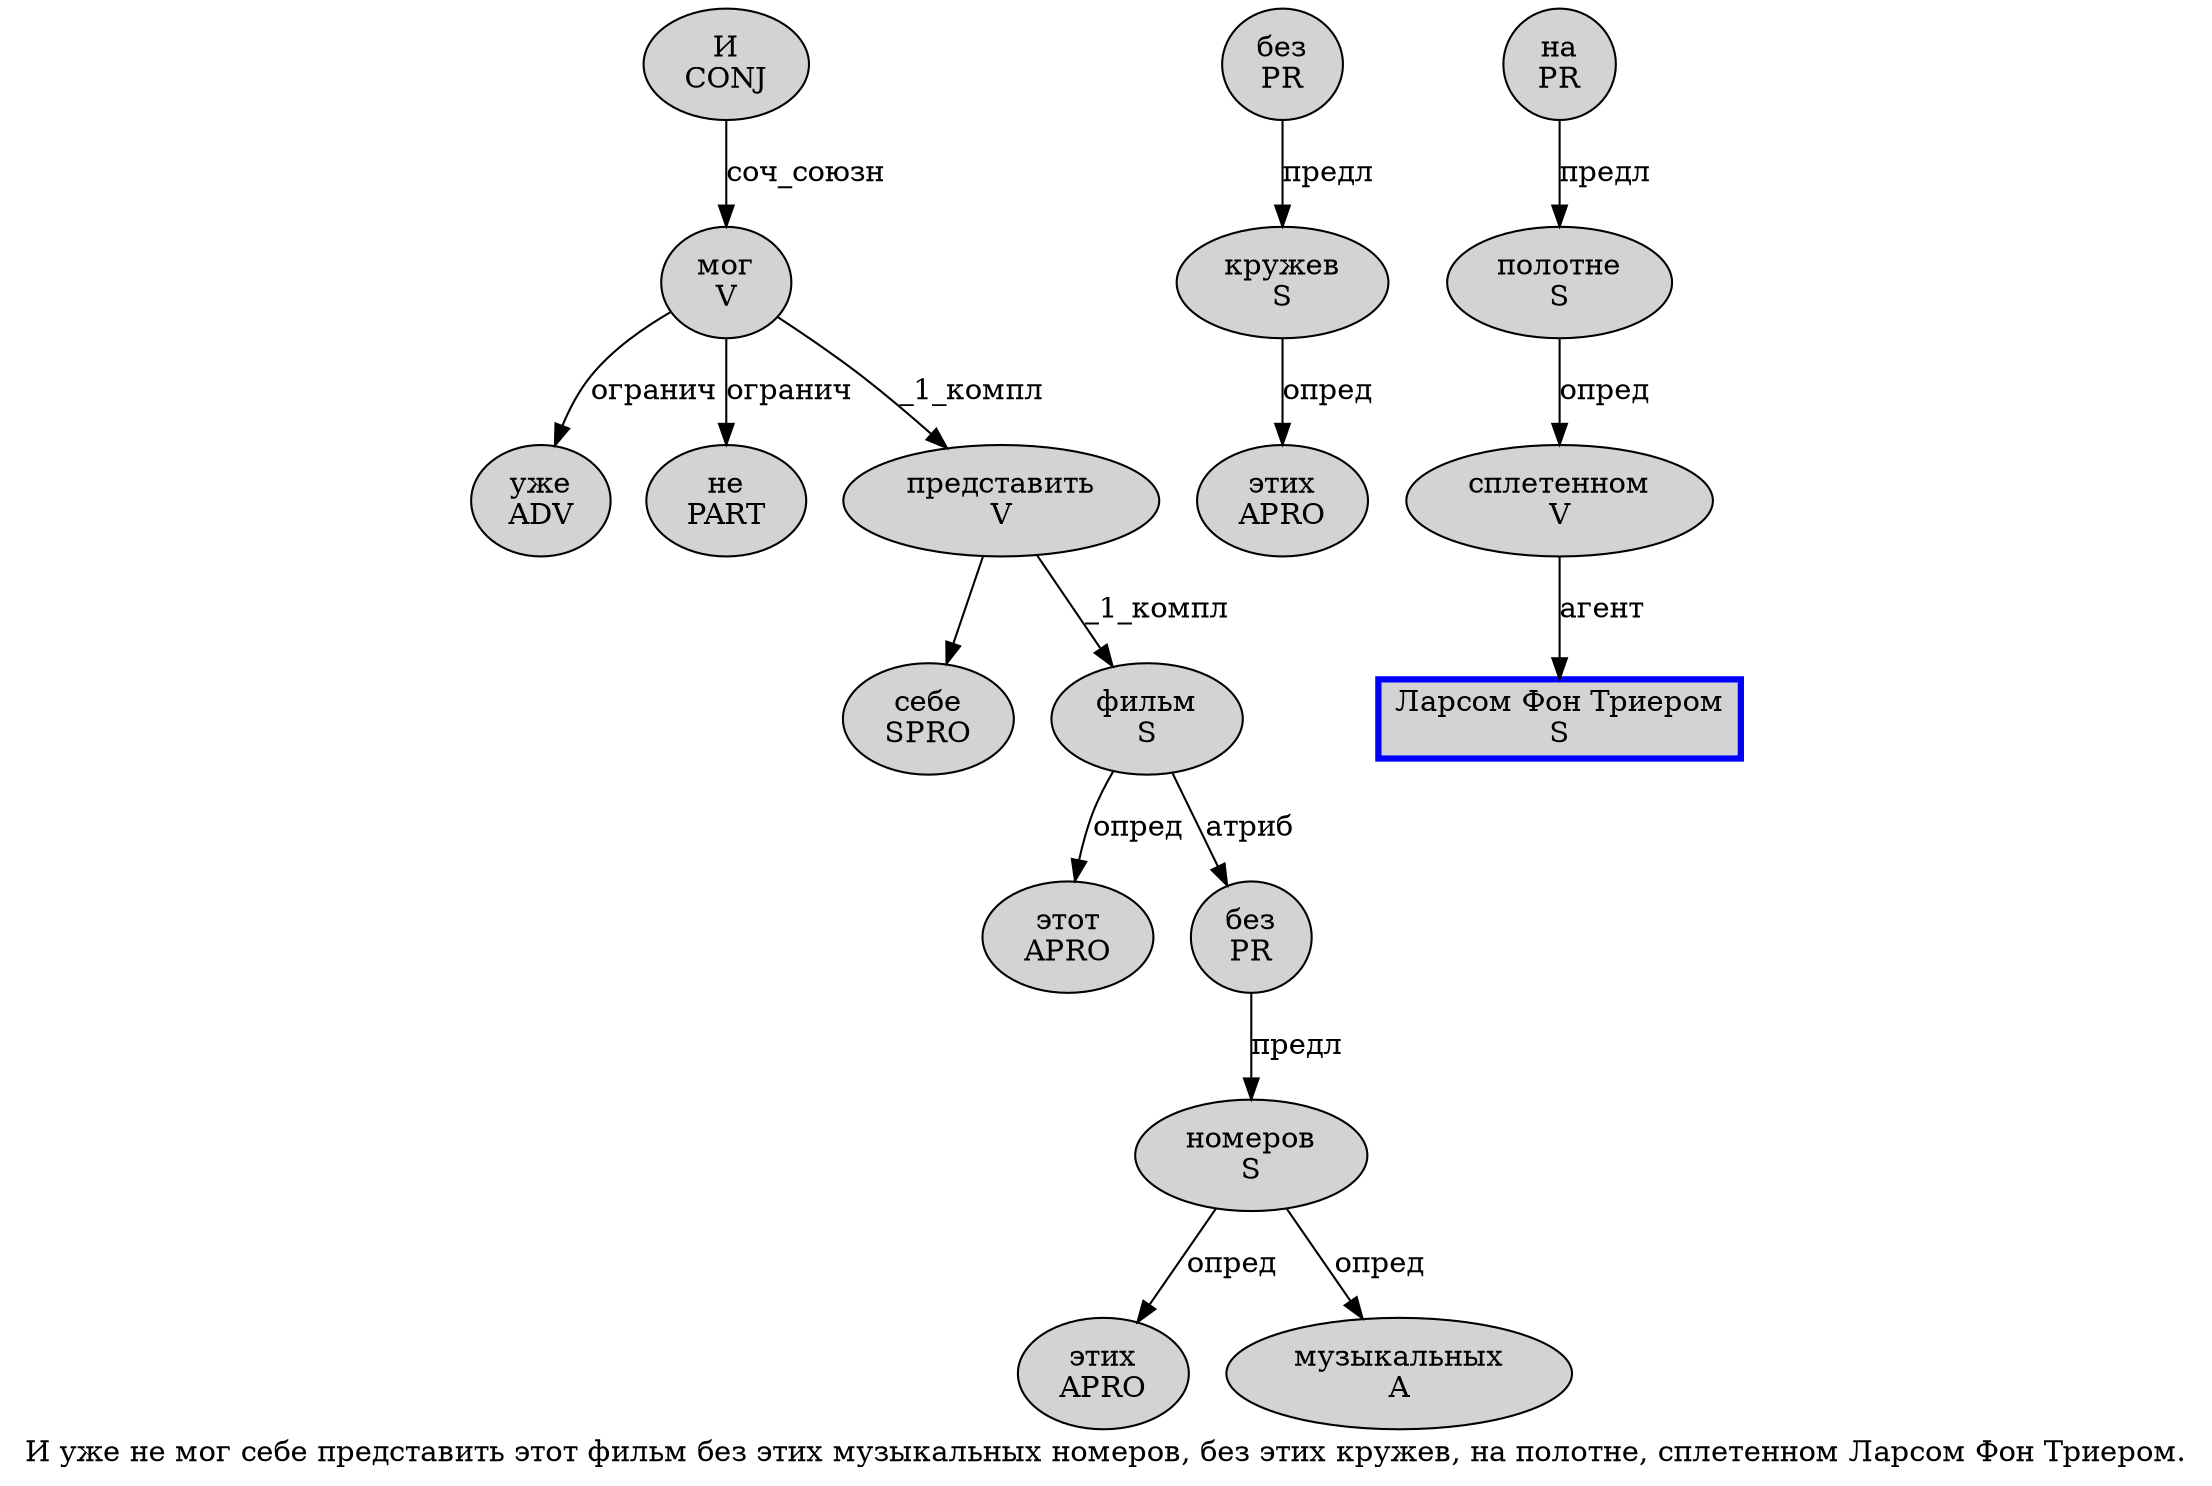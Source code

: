 digraph SENTENCE_10 {
	graph [label="И уже не мог себе представить этот фильм без этих музыкальных номеров, без этих кружев, на полотне, сплетенном Ларсом Фон Триером."]
	node [style=filled]
		0 [label="И
CONJ" color="" fillcolor=lightgray penwidth=1 shape=ellipse]
		1 [label="уже
ADV" color="" fillcolor=lightgray penwidth=1 shape=ellipse]
		2 [label="не
PART" color="" fillcolor=lightgray penwidth=1 shape=ellipse]
		3 [label="мог
V" color="" fillcolor=lightgray penwidth=1 shape=ellipse]
		4 [label="себе
SPRO" color="" fillcolor=lightgray penwidth=1 shape=ellipse]
		5 [label="представить
V" color="" fillcolor=lightgray penwidth=1 shape=ellipse]
		6 [label="этот
APRO" color="" fillcolor=lightgray penwidth=1 shape=ellipse]
		7 [label="фильм
S" color="" fillcolor=lightgray penwidth=1 shape=ellipse]
		8 [label="без
PR" color="" fillcolor=lightgray penwidth=1 shape=ellipse]
		9 [label="этих
APRO" color="" fillcolor=lightgray penwidth=1 shape=ellipse]
		10 [label="музыкальных
A" color="" fillcolor=lightgray penwidth=1 shape=ellipse]
		11 [label="номеров
S" color="" fillcolor=lightgray penwidth=1 shape=ellipse]
		13 [label="без
PR" color="" fillcolor=lightgray penwidth=1 shape=ellipse]
		14 [label="этих
APRO" color="" fillcolor=lightgray penwidth=1 shape=ellipse]
		15 [label="кружев
S" color="" fillcolor=lightgray penwidth=1 shape=ellipse]
		17 [label="на
PR" color="" fillcolor=lightgray penwidth=1 shape=ellipse]
		18 [label="полотне
S" color="" fillcolor=lightgray penwidth=1 shape=ellipse]
		20 [label="сплетенном
V" color="" fillcolor=lightgray penwidth=1 shape=ellipse]
		21 [label="Ларсом Фон Триером
S" color=blue fillcolor=lightgray penwidth=3 shape=box]
			11 -> 9 [label="опред"]
			11 -> 10 [label="опред"]
			0 -> 3 [label="соч_союзн"]
			5 -> 4
			5 -> 7 [label="_1_компл"]
			13 -> 15 [label="предл"]
			20 -> 21 [label="агент"]
			3 -> 1 [label="огранич"]
			3 -> 2 [label="огранич"]
			3 -> 5 [label="_1_компл"]
			8 -> 11 [label="предл"]
			18 -> 20 [label="опред"]
			15 -> 14 [label="опред"]
			17 -> 18 [label="предл"]
			7 -> 6 [label="опред"]
			7 -> 8 [label="атриб"]
}